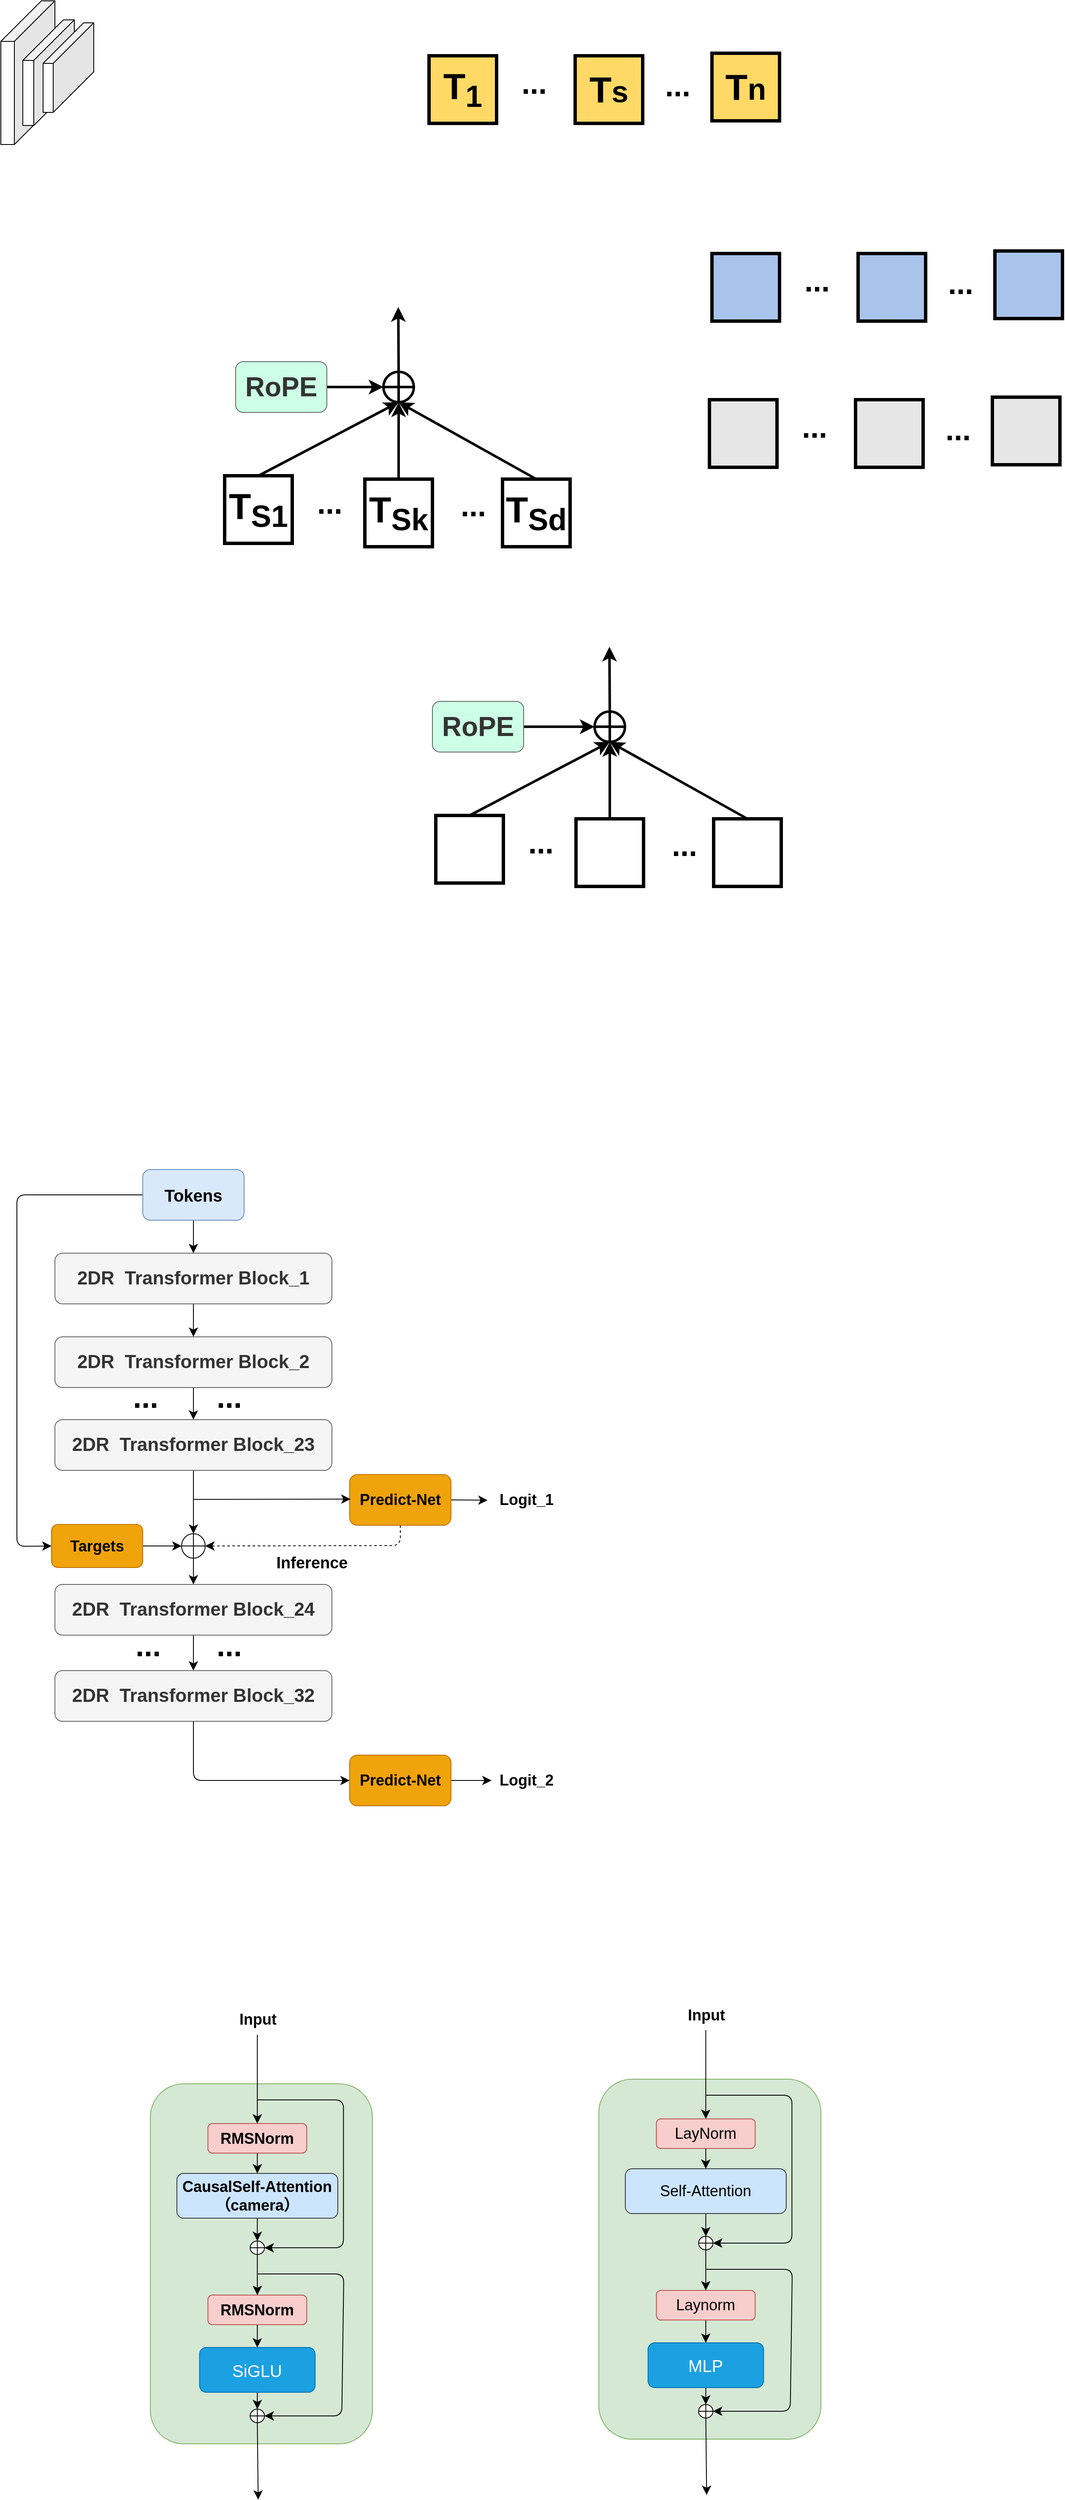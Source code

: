 <mxfile version="25.0.3">
  <diagram name="第 1 页" id="Ulf1pdnDMqi7SPAnJGAT">
    <mxGraphModel dx="2548" dy="2439" grid="0" gridSize="10" guides="1" tooltips="1" connect="1" arrows="1" fold="1" page="0" pageScale="1" pageWidth="827" pageHeight="1169" math="0" shadow="0">
      <root>
        <mxCell id="0" />
        <mxCell id="1" parent="0" />
        <mxCell id="sgSCA6xuzJVySZ0pajvX-1" value="" style="shape=cube;whiteSpace=wrap;html=1;boundedLbl=1;backgroundOutline=1;darkOpacity=0.05;darkOpacity2=0.1;size=48;rotation=0;flipH=1;" vertex="1" parent="1">
          <mxGeometry x="-528" y="-571" width="64" height="170" as="geometry" />
        </mxCell>
        <mxCell id="sgSCA6xuzJVySZ0pajvX-2" value="" style="shape=cube;whiteSpace=wrap;html=1;boundedLbl=1;backgroundOutline=1;darkOpacity=0.05;darkOpacity2=0.1;size=48;rotation=0;flipH=1;" vertex="1" parent="1">
          <mxGeometry x="-502" y="-548.5" width="61" height="125" as="geometry" />
        </mxCell>
        <mxCell id="sgSCA6xuzJVySZ0pajvX-3" value="" style="shape=cube;whiteSpace=wrap;html=1;boundedLbl=1;backgroundOutline=1;darkOpacity=0.05;darkOpacity2=0.1;size=48;rotation=0;flipH=1;" vertex="1" parent="1">
          <mxGeometry x="-478" y="-545" width="60" height="106" as="geometry" />
        </mxCell>
        <mxCell id="sgSCA6xuzJVySZ0pajvX-5" value="&lt;font style=&quot;font-size: 43px;&quot;&gt;&lt;b style=&quot;&quot;&gt;T&lt;sub&gt;1&lt;/sub&gt;&lt;/b&gt;&lt;/font&gt;" style="whiteSpace=wrap;html=1;aspect=fixed;fillColor=#FFD966;strokeColor=#000000;strokeWidth=4;" vertex="1" parent="1">
          <mxGeometry x="-21" y="-506" width="80" height="80" as="geometry" />
        </mxCell>
        <mxCell id="sgSCA6xuzJVySZ0pajvX-6" value="&lt;font style=&quot;&quot;&gt;&lt;b style=&quot;&quot;&gt;&lt;span style=&quot;font-size: 43px;&quot;&gt;T&lt;/span&gt;&lt;span style=&quot;font-size: 35.833px;&quot;&gt;s&lt;/span&gt;&lt;/b&gt;&lt;/font&gt;" style="whiteSpace=wrap;html=1;aspect=fixed;fillColor=#FFD966;strokeColor=#000000;strokeWidth=4;" vertex="1" parent="1">
          <mxGeometry x="152" y="-506" width="80" height="80" as="geometry" />
        </mxCell>
        <mxCell id="sgSCA6xuzJVySZ0pajvX-7" value="&lt;font style=&quot;&quot;&gt;&lt;b style=&quot;&quot;&gt;&lt;span style=&quot;font-size: 43px;&quot;&gt;T&lt;/span&gt;&lt;span style=&quot;font-size: 35.833px;&quot;&gt;n&lt;/span&gt;&lt;/b&gt;&lt;/font&gt;" style="whiteSpace=wrap;html=1;aspect=fixed;fillColor=#FFD966;strokeColor=#000000;strokeWidth=4;" vertex="1" parent="1">
          <mxGeometry x="314" y="-509" width="80" height="80" as="geometry" />
        </mxCell>
        <mxCell id="sgSCA6xuzJVySZ0pajvX-8" value="&lt;font style=&quot;font-size: 36px;&quot;&gt;&lt;b style=&quot;&quot;&gt;...&lt;/b&gt;&lt;/font&gt;" style="text;html=1;align=center;verticalAlign=middle;resizable=0;points=[];autosize=1;strokeColor=none;fillColor=none;fontSize=16;" vertex="1" parent="1">
          <mxGeometry x="79" y="-502" width="48" height="55" as="geometry" />
        </mxCell>
        <mxCell id="sgSCA6xuzJVySZ0pajvX-9" value="&lt;font style=&quot;font-size: 36px;&quot;&gt;&lt;b style=&quot;&quot;&gt;...&lt;/b&gt;&lt;/font&gt;" style="text;html=1;align=center;verticalAlign=middle;resizable=0;points=[];autosize=1;strokeColor=none;fillColor=none;fontSize=16;" vertex="1" parent="1">
          <mxGeometry x="249" y="-499" width="48" height="55" as="geometry" />
        </mxCell>
        <mxCell id="sgSCA6xuzJVySZ0pajvX-19" style="edgeStyle=none;curved=1;rounded=0;orthogonalLoop=1;jettySize=auto;html=1;exitX=0.5;exitY=0;exitDx=0;exitDy=0;entryX=0.5;entryY=1;entryDx=0;entryDy=0;fontSize=12;startSize=8;endSize=8;strokeWidth=3;" edge="1" parent="1" source="sgSCA6xuzJVySZ0pajvX-10" target="sgSCA6xuzJVySZ0pajvX-18">
          <mxGeometry relative="1" as="geometry" />
        </mxCell>
        <mxCell id="sgSCA6xuzJVySZ0pajvX-10" value="&lt;span style=&quot;font-size: 43px;&quot;&gt;&lt;b&gt;T&lt;sub&gt;S1&lt;/sub&gt;&lt;/b&gt;&lt;/span&gt;" style="whiteSpace=wrap;html=1;aspect=fixed;fillColor=none;strokeColor=#000000;strokeWidth=4;" vertex="1" parent="1">
          <mxGeometry x="-263" y="-9" width="80" height="80" as="geometry" />
        </mxCell>
        <mxCell id="sgSCA6xuzJVySZ0pajvX-13" value="&lt;font style=&quot;font-size: 36px;&quot;&gt;&lt;b style=&quot;&quot;&gt;...&lt;/b&gt;&lt;/font&gt;" style="text;html=1;align=center;verticalAlign=middle;resizable=0;points=[];autosize=1;strokeColor=none;fillColor=none;fontSize=16;" vertex="1" parent="1">
          <mxGeometry x="-163" y="-5" width="48" height="55" as="geometry" />
        </mxCell>
        <mxCell id="sgSCA6xuzJVySZ0pajvX-14" value="&lt;font style=&quot;font-size: 36px;&quot;&gt;&lt;b style=&quot;&quot;&gt;...&lt;/b&gt;&lt;/font&gt;" style="text;html=1;align=center;verticalAlign=middle;resizable=0;points=[];autosize=1;strokeColor=none;fillColor=none;fontSize=16;" vertex="1" parent="1">
          <mxGeometry x="7" y="-2" width="48" height="55" as="geometry" />
        </mxCell>
        <mxCell id="sgSCA6xuzJVySZ0pajvX-20" style="edgeStyle=none;curved=1;rounded=0;orthogonalLoop=1;jettySize=auto;html=1;exitX=0.5;exitY=0;exitDx=0;exitDy=0;entryX=0.5;entryY=1;entryDx=0;entryDy=0;fontSize=12;startSize=8;endSize=8;strokeWidth=3;" edge="1" parent="1" source="sgSCA6xuzJVySZ0pajvX-16" target="sgSCA6xuzJVySZ0pajvX-18">
          <mxGeometry relative="1" as="geometry" />
        </mxCell>
        <mxCell id="sgSCA6xuzJVySZ0pajvX-16" value="&lt;span style=&quot;font-size: 43px;&quot;&gt;&lt;b&gt;T&lt;sub&gt;Sk&lt;/sub&gt;&lt;/b&gt;&lt;/span&gt;" style="whiteSpace=wrap;html=1;aspect=fixed;fillColor=none;strokeColor=#000000;strokeWidth=4;" vertex="1" parent="1">
          <mxGeometry x="-97" y="-5" width="80" height="80" as="geometry" />
        </mxCell>
        <mxCell id="sgSCA6xuzJVySZ0pajvX-21" style="edgeStyle=none;curved=1;rounded=0;orthogonalLoop=1;jettySize=auto;html=1;exitX=0.5;exitY=0;exitDx=0;exitDy=0;entryX=0.5;entryY=1;entryDx=0;entryDy=0;fontSize=12;startSize=8;endSize=8;strokeWidth=3;" edge="1" parent="1" source="sgSCA6xuzJVySZ0pajvX-17" target="sgSCA6xuzJVySZ0pajvX-18">
          <mxGeometry relative="1" as="geometry" />
        </mxCell>
        <mxCell id="sgSCA6xuzJVySZ0pajvX-17" value="&lt;span style=&quot;font-size: 43px;&quot;&gt;&lt;b&gt;T&lt;sub&gt;Sd&lt;/sub&gt;&lt;/b&gt;&lt;/span&gt;" style="whiteSpace=wrap;html=1;aspect=fixed;fillColor=none;strokeColor=#000000;strokeWidth=4;" vertex="1" parent="1">
          <mxGeometry x="66" y="-5" width="80" height="80" as="geometry" />
        </mxCell>
        <mxCell id="sgSCA6xuzJVySZ0pajvX-22" style="edgeStyle=none;curved=1;rounded=0;orthogonalLoop=1;jettySize=auto;html=1;exitX=0.5;exitY=0;exitDx=0;exitDy=0;fontSize=12;startSize=8;endSize=8;strokeWidth=3;" edge="1" parent="1" source="sgSCA6xuzJVySZ0pajvX-18">
          <mxGeometry relative="1" as="geometry">
            <mxPoint x="-57.412" y="-208.669" as="targetPoint" />
          </mxGeometry>
        </mxCell>
        <mxCell id="sgSCA6xuzJVySZ0pajvX-18" value="" style="shape=orEllipse;perimeter=ellipsePerimeter;whiteSpace=wrap;html=1;backgroundOutline=1;strokeWidth=3;" vertex="1" parent="1">
          <mxGeometry x="-75" y="-132" width="36" height="36" as="geometry" />
        </mxCell>
        <mxCell id="sgSCA6xuzJVySZ0pajvX-23" value="" style="whiteSpace=wrap;html=1;aspect=fixed;fillColor=#A9C4EB;strokeColor=#000000;strokeWidth=4;" vertex="1" parent="1">
          <mxGeometry x="314" y="-272" width="80" height="80" as="geometry" />
        </mxCell>
        <mxCell id="sgSCA6xuzJVySZ0pajvX-24" value="" style="whiteSpace=wrap;html=1;aspect=fixed;fillColor=#A9C4EB;strokeColor=#000000;strokeWidth=4;" vertex="1" parent="1">
          <mxGeometry x="487" y="-272" width="80" height="80" as="geometry" />
        </mxCell>
        <mxCell id="sgSCA6xuzJVySZ0pajvX-25" value="" style="whiteSpace=wrap;html=1;aspect=fixed;fillColor=#A9C4EB;strokeColor=#000000;strokeWidth=4;" vertex="1" parent="1">
          <mxGeometry x="649" y="-275" width="80" height="80" as="geometry" />
        </mxCell>
        <mxCell id="sgSCA6xuzJVySZ0pajvX-26" value="&lt;font style=&quot;font-size: 36px;&quot;&gt;&lt;b style=&quot;&quot;&gt;...&lt;/b&gt;&lt;/font&gt;" style="text;html=1;align=center;verticalAlign=middle;resizable=0;points=[];autosize=1;strokeColor=none;fillColor=none;fontSize=16;" vertex="1" parent="1">
          <mxGeometry x="414" y="-268" width="48" height="55" as="geometry" />
        </mxCell>
        <mxCell id="sgSCA6xuzJVySZ0pajvX-27" value="&lt;font style=&quot;font-size: 36px;&quot;&gt;&lt;b style=&quot;&quot;&gt;...&lt;/b&gt;&lt;/font&gt;" style="text;html=1;align=center;verticalAlign=middle;resizable=0;points=[];autosize=1;strokeColor=none;fillColor=none;fontSize=16;" vertex="1" parent="1">
          <mxGeometry x="584" y="-265" width="48" height="55" as="geometry" />
        </mxCell>
        <mxCell id="sgSCA6xuzJVySZ0pajvX-28" value="" style="whiteSpace=wrap;html=1;aspect=fixed;fillColor=#E6E6E6;strokeColor=#000000;strokeWidth=4;" vertex="1" parent="1">
          <mxGeometry x="311" y="-99" width="80" height="80" as="geometry" />
        </mxCell>
        <mxCell id="sgSCA6xuzJVySZ0pajvX-29" value="" style="whiteSpace=wrap;html=1;aspect=fixed;fillColor=#E6E6E6;strokeColor=#000000;strokeWidth=4;" vertex="1" parent="1">
          <mxGeometry x="484" y="-99" width="80" height="80" as="geometry" />
        </mxCell>
        <mxCell id="sgSCA6xuzJVySZ0pajvX-30" value="" style="whiteSpace=wrap;html=1;aspect=fixed;fillColor=#E6E6E6;strokeColor=#000000;strokeWidth=4;" vertex="1" parent="1">
          <mxGeometry x="646" y="-102" width="80" height="80" as="geometry" />
        </mxCell>
        <mxCell id="sgSCA6xuzJVySZ0pajvX-31" value="&lt;font style=&quot;font-size: 36px;&quot;&gt;&lt;b style=&quot;&quot;&gt;...&lt;/b&gt;&lt;/font&gt;" style="text;html=1;align=center;verticalAlign=middle;resizable=0;points=[];autosize=1;strokeColor=none;fillColor=none;fontSize=16;" vertex="1" parent="1">
          <mxGeometry x="411" y="-95" width="48" height="55" as="geometry" />
        </mxCell>
        <mxCell id="sgSCA6xuzJVySZ0pajvX-32" value="&lt;font style=&quot;font-size: 36px;&quot;&gt;&lt;b style=&quot;&quot;&gt;...&lt;/b&gt;&lt;/font&gt;" style="text;html=1;align=center;verticalAlign=middle;resizable=0;points=[];autosize=1;strokeColor=none;fillColor=none;fontSize=16;" vertex="1" parent="1">
          <mxGeometry x="581" y="-92" width="48" height="55" as="geometry" />
        </mxCell>
        <mxCell id="sgSCA6xuzJVySZ0pajvX-33" style="edgeStyle=none;curved=1;rounded=0;orthogonalLoop=1;jettySize=auto;html=1;exitX=0.5;exitY=0;exitDx=0;exitDy=0;entryX=0.5;entryY=1;entryDx=0;entryDy=0;fontSize=12;startSize=8;endSize=8;strokeWidth=3;" edge="1" parent="1" source="sgSCA6xuzJVySZ0pajvX-34" target="sgSCA6xuzJVySZ0pajvX-42">
          <mxGeometry relative="1" as="geometry" />
        </mxCell>
        <mxCell id="sgSCA6xuzJVySZ0pajvX-34" value="" style="whiteSpace=wrap;html=1;aspect=fixed;fillColor=none;strokeColor=#000000;strokeWidth=4;" vertex="1" parent="1">
          <mxGeometry x="-13" y="393" width="80" height="80" as="geometry" />
        </mxCell>
        <mxCell id="sgSCA6xuzJVySZ0pajvX-35" value="&lt;font style=&quot;font-size: 36px;&quot;&gt;&lt;b style=&quot;&quot;&gt;...&lt;/b&gt;&lt;/font&gt;" style="text;html=1;align=center;verticalAlign=middle;resizable=0;points=[];autosize=1;strokeColor=none;fillColor=none;fontSize=16;" vertex="1" parent="1">
          <mxGeometry x="87" y="397" width="48" height="55" as="geometry" />
        </mxCell>
        <mxCell id="sgSCA6xuzJVySZ0pajvX-36" value="&lt;font style=&quot;font-size: 36px;&quot;&gt;&lt;b style=&quot;&quot;&gt;...&lt;/b&gt;&lt;/font&gt;" style="text;html=1;align=center;verticalAlign=middle;resizable=0;points=[];autosize=1;strokeColor=none;fillColor=none;fontSize=16;" vertex="1" parent="1">
          <mxGeometry x="257" y="400" width="48" height="55" as="geometry" />
        </mxCell>
        <mxCell id="sgSCA6xuzJVySZ0pajvX-37" style="edgeStyle=none;curved=1;rounded=0;orthogonalLoop=1;jettySize=auto;html=1;exitX=0.5;exitY=0;exitDx=0;exitDy=0;entryX=0.5;entryY=1;entryDx=0;entryDy=0;fontSize=12;startSize=8;endSize=8;strokeWidth=3;" edge="1" parent="1" source="sgSCA6xuzJVySZ0pajvX-38" target="sgSCA6xuzJVySZ0pajvX-42">
          <mxGeometry relative="1" as="geometry" />
        </mxCell>
        <mxCell id="sgSCA6xuzJVySZ0pajvX-38" value="" style="whiteSpace=wrap;html=1;aspect=fixed;fillColor=none;strokeColor=#000000;strokeWidth=4;" vertex="1" parent="1">
          <mxGeometry x="153" y="397" width="80" height="80" as="geometry" />
        </mxCell>
        <mxCell id="sgSCA6xuzJVySZ0pajvX-39" style="edgeStyle=none;curved=1;rounded=0;orthogonalLoop=1;jettySize=auto;html=1;exitX=0.5;exitY=0;exitDx=0;exitDy=0;entryX=0.5;entryY=1;entryDx=0;entryDy=0;fontSize=12;startSize=8;endSize=8;strokeWidth=3;" edge="1" parent="1" source="sgSCA6xuzJVySZ0pajvX-40" target="sgSCA6xuzJVySZ0pajvX-42">
          <mxGeometry relative="1" as="geometry" />
        </mxCell>
        <mxCell id="sgSCA6xuzJVySZ0pajvX-40" value="" style="whiteSpace=wrap;html=1;aspect=fixed;fillColor=none;strokeColor=#000000;strokeWidth=4;" vertex="1" parent="1">
          <mxGeometry x="316" y="397" width="80" height="80" as="geometry" />
        </mxCell>
        <mxCell id="sgSCA6xuzJVySZ0pajvX-41" style="edgeStyle=none;curved=1;rounded=0;orthogonalLoop=1;jettySize=auto;html=1;exitX=0.5;exitY=0;exitDx=0;exitDy=0;fontSize=12;startSize=8;endSize=8;strokeWidth=3;" edge="1" parent="1" source="sgSCA6xuzJVySZ0pajvX-42">
          <mxGeometry relative="1" as="geometry">
            <mxPoint x="192.588" y="193.331" as="targetPoint" />
          </mxGeometry>
        </mxCell>
        <mxCell id="sgSCA6xuzJVySZ0pajvX-42" value="" style="shape=orEllipse;perimeter=ellipsePerimeter;whiteSpace=wrap;html=1;backgroundOutline=1;strokeWidth=3;" vertex="1" parent="1">
          <mxGeometry x="175" y="270" width="36" height="36" as="geometry" />
        </mxCell>
        <mxCell id="sgSCA6xuzJVySZ0pajvX-45" style="edgeStyle=none;curved=1;rounded=0;orthogonalLoop=1;jettySize=auto;html=1;entryX=0;entryY=0.5;entryDx=0;entryDy=0;fontSize=12;startSize=8;endSize=8;strokeWidth=3;" edge="1" parent="1" source="sgSCA6xuzJVySZ0pajvX-44" target="sgSCA6xuzJVySZ0pajvX-18">
          <mxGeometry relative="1" as="geometry" />
        </mxCell>
        <mxCell id="sgSCA6xuzJVySZ0pajvX-44" value="&lt;b&gt;&lt;font style=&quot;font-size: 32px;&quot;&gt;RoPE&lt;/font&gt;&lt;/b&gt;" style="rounded=1;whiteSpace=wrap;html=1;fillColor=#CCFFE6;fontColor=#333333;strokeColor=#666666;" vertex="1" parent="1">
          <mxGeometry x="-250" y="-144" width="108" height="60" as="geometry" />
        </mxCell>
        <mxCell id="sgSCA6xuzJVySZ0pajvX-47" style="edgeStyle=none;curved=1;rounded=0;orthogonalLoop=1;jettySize=auto;html=1;entryX=0;entryY=0.5;entryDx=0;entryDy=0;fontSize=12;startSize=8;endSize=8;strokeWidth=3;" edge="1" parent="1" source="sgSCA6xuzJVySZ0pajvX-46" target="sgSCA6xuzJVySZ0pajvX-42">
          <mxGeometry relative="1" as="geometry" />
        </mxCell>
        <mxCell id="sgSCA6xuzJVySZ0pajvX-46" value="&lt;b&gt;&lt;font style=&quot;font-size: 32px;&quot;&gt;RoPE&lt;/font&gt;&lt;/b&gt;" style="rounded=1;whiteSpace=wrap;html=1;fillColor=#CCFFE6;fontColor=#333333;strokeColor=#666666;" vertex="1" parent="1">
          <mxGeometry x="-17" y="258" width="108" height="60" as="geometry" />
        </mxCell>
        <mxCell id="sgSCA6xuzJVySZ0pajvX-50" style="edgeStyle=none;curved=1;rounded=0;orthogonalLoop=1;jettySize=auto;html=1;exitX=0.5;exitY=1;exitDx=0;exitDy=0;entryX=0.5;entryY=0;entryDx=0;entryDy=0;fontSize=12;startSize=8;endSize=8;" edge="1" parent="1" source="sgSCA6xuzJVySZ0pajvX-48" target="sgSCA6xuzJVySZ0pajvX-49">
          <mxGeometry relative="1" as="geometry" />
        </mxCell>
        <mxCell id="sgSCA6xuzJVySZ0pajvX-48" value="&lt;font style=&quot;font-size: 22px;&quot;&gt;&lt;b&gt;2DR&amp;nbsp; Transformer Block_1&lt;/b&gt;&lt;/font&gt;" style="rounded=1;whiteSpace=wrap;html=1;fillColor=#f5f5f5;fontColor=#333333;strokeColor=#666666;" vertex="1" parent="1">
          <mxGeometry x="-464" y="911" width="328" height="60" as="geometry" />
        </mxCell>
        <mxCell id="sgSCA6xuzJVySZ0pajvX-60" style="edgeStyle=none;curved=1;rounded=0;orthogonalLoop=1;jettySize=auto;html=1;exitX=0.5;exitY=1;exitDx=0;exitDy=0;fontSize=12;startSize=8;endSize=8;entryX=0.5;entryY=0;entryDx=0;entryDy=0;" edge="1" parent="1" source="sgSCA6xuzJVySZ0pajvX-49" target="sgSCA6xuzJVySZ0pajvX-59">
          <mxGeometry relative="1" as="geometry">
            <mxPoint x="-299.765" y="1136.429" as="targetPoint" />
          </mxGeometry>
        </mxCell>
        <mxCell id="sgSCA6xuzJVySZ0pajvX-49" value="&lt;font style=&quot;font-size: 22px;&quot;&gt;&lt;b&gt;2DR&amp;nbsp; Transformer Block_2&lt;/b&gt;&lt;/font&gt;" style="rounded=1;whiteSpace=wrap;html=1;fillColor=#f5f5f5;fontColor=#333333;strokeColor=#666666;" vertex="1" parent="1">
          <mxGeometry x="-464" y="1010" width="328" height="60" as="geometry" />
        </mxCell>
        <mxCell id="sgSCA6xuzJVySZ0pajvX-58" style="edgeStyle=none;curved=1;rounded=0;orthogonalLoop=1;jettySize=auto;html=1;exitX=0.5;exitY=1;exitDx=0;exitDy=0;entryX=0.5;entryY=0;entryDx=0;entryDy=0;fontSize=12;startSize=8;endSize=8;" edge="1" parent="1" source="sgSCA6xuzJVySZ0pajvX-57" target="sgSCA6xuzJVySZ0pajvX-48">
          <mxGeometry relative="1" as="geometry" />
        </mxCell>
        <mxCell id="sgSCA6xuzJVySZ0pajvX-123" style="edgeStyle=none;curved=0;rounded=1;orthogonalLoop=1;jettySize=auto;html=1;exitX=0;exitY=0.5;exitDx=0;exitDy=0;entryX=0;entryY=0.5;entryDx=0;entryDy=0;fontSize=12;startSize=8;endSize=8;" edge="1" parent="1" source="sgSCA6xuzJVySZ0pajvX-57" target="sgSCA6xuzJVySZ0pajvX-80">
          <mxGeometry relative="1" as="geometry">
            <Array as="points">
              <mxPoint x="-509" y="842" />
              <mxPoint x="-509" y="1258" />
            </Array>
          </mxGeometry>
        </mxCell>
        <mxCell id="sgSCA6xuzJVySZ0pajvX-57" value="&lt;b&gt;&lt;font style=&quot;font-size: 20px;&quot;&gt;Tokens&lt;/font&gt;&lt;/b&gt;" style="rounded=1;whiteSpace=wrap;html=1;fillColor=#dae8fc;strokeColor=#6c8ebf;" vertex="1" parent="1">
          <mxGeometry x="-360" y="812" width="120" height="60" as="geometry" />
        </mxCell>
        <mxCell id="sgSCA6xuzJVySZ0pajvX-63" style="edgeStyle=none;curved=1;rounded=0;orthogonalLoop=1;jettySize=auto;html=1;exitX=0.5;exitY=1;exitDx=0;exitDy=0;fontSize=12;startSize=8;endSize=8;entryX=0.5;entryY=0;entryDx=0;entryDy=0;" edge="1" parent="1" source="sgSCA6xuzJVySZ0pajvX-59" target="sgSCA6xuzJVySZ0pajvX-68">
          <mxGeometry relative="1" as="geometry">
            <mxPoint x="-300" y="1259" as="targetPoint" />
          </mxGeometry>
        </mxCell>
        <mxCell id="sgSCA6xuzJVySZ0pajvX-59" value="&lt;font style=&quot;font-size: 22px;&quot;&gt;&lt;b&gt;2DR&amp;nbsp; Transformer Block_23&lt;/b&gt;&lt;/font&gt;" style="rounded=1;whiteSpace=wrap;html=1;fillColor=#f5f5f5;fontColor=#333333;strokeColor=#666666;" vertex="1" parent="1">
          <mxGeometry x="-464" y="1108" width="328" height="60" as="geometry" />
        </mxCell>
        <mxCell id="sgSCA6xuzJVySZ0pajvX-61" value="&lt;font style=&quot;font-size: 36px;&quot;&gt;&lt;b style=&quot;&quot;&gt;...&lt;/b&gt;&lt;/font&gt;" style="text;html=1;align=center;verticalAlign=middle;resizable=0;points=[];autosize=1;strokeColor=none;fillColor=none;fontSize=16;" vertex="1" parent="1">
          <mxGeometry x="-381" y="1053" width="48" height="55" as="geometry" />
        </mxCell>
        <mxCell id="sgSCA6xuzJVySZ0pajvX-62" value="&lt;font style=&quot;font-size: 36px;&quot;&gt;&lt;b style=&quot;&quot;&gt;...&lt;/b&gt;&lt;/font&gt;" style="text;html=1;align=center;verticalAlign=middle;resizable=0;points=[];autosize=1;strokeColor=none;fillColor=none;fontSize=16;" vertex="1" parent="1">
          <mxGeometry x="-282" y="1053" width="48" height="55" as="geometry" />
        </mxCell>
        <mxCell id="sgSCA6xuzJVySZ0pajvX-69" style="edgeStyle=none;curved=1;rounded=0;orthogonalLoop=1;jettySize=auto;html=1;exitX=1;exitY=0.5;exitDx=0;exitDy=0;fontSize=12;startSize=8;endSize=8;" edge="1" parent="1" source="sgSCA6xuzJVySZ0pajvX-64">
          <mxGeometry relative="1" as="geometry">
            <mxPoint x="48.344" y="1203.353" as="targetPoint" />
          </mxGeometry>
        </mxCell>
        <mxCell id="sgSCA6xuzJVySZ0pajvX-70" style="edgeStyle=none;curved=0;rounded=1;orthogonalLoop=1;jettySize=auto;html=1;exitX=0.5;exitY=1;exitDx=0;exitDy=0;entryX=1;entryY=0.5;entryDx=0;entryDy=0;fontSize=12;startSize=8;endSize=8;dashed=1;" edge="1" parent="1" source="sgSCA6xuzJVySZ0pajvX-64" target="sgSCA6xuzJVySZ0pajvX-68">
          <mxGeometry relative="1" as="geometry">
            <Array as="points">
              <mxPoint x="-55" y="1257" />
            </Array>
          </mxGeometry>
        </mxCell>
        <mxCell id="sgSCA6xuzJVySZ0pajvX-64" value="&lt;b&gt;&lt;font style=&quot;font-size: 18px;&quot;&gt;Predict-Net&lt;/font&gt;&lt;/b&gt;" style="rounded=1;whiteSpace=wrap;html=1;fillColor=#f0a30a;fontColor=#000000;strokeColor=#BD7000;" vertex="1" parent="1">
          <mxGeometry x="-115" y="1173" width="120" height="60" as="geometry" />
        </mxCell>
        <mxCell id="sgSCA6xuzJVySZ0pajvX-67" value="" style="endArrow=classic;html=1;rounded=0;fontSize=12;startSize=8;endSize=8;curved=1;" edge="1" parent="1">
          <mxGeometry width="50" height="50" relative="1" as="geometry">
            <mxPoint x="-300" y="1202.41" as="sourcePoint" />
            <mxPoint x="-114" y="1202" as="targetPoint" />
          </mxGeometry>
        </mxCell>
        <mxCell id="sgSCA6xuzJVySZ0pajvX-73" style="edgeStyle=none;curved=1;rounded=0;orthogonalLoop=1;jettySize=auto;html=1;exitX=0.5;exitY=1;exitDx=0;exitDy=0;entryX=0.5;entryY=0;entryDx=0;entryDy=0;fontSize=12;startSize=8;endSize=8;" edge="1" parent="1" source="sgSCA6xuzJVySZ0pajvX-68" target="sgSCA6xuzJVySZ0pajvX-72">
          <mxGeometry relative="1" as="geometry" />
        </mxCell>
        <mxCell id="sgSCA6xuzJVySZ0pajvX-68" value="" style="shape=orEllipse;perimeter=ellipsePerimeter;whiteSpace=wrap;html=1;backgroundOutline=1;" vertex="1" parent="1">
          <mxGeometry x="-314" y="1243" width="28" height="29" as="geometry" />
        </mxCell>
        <mxCell id="sgSCA6xuzJVySZ0pajvX-71" value="&lt;b&gt;&lt;font style=&quot;font-size: 18px;&quot;&gt;Logit_1&lt;/font&gt;&lt;/b&gt;" style="text;html=1;align=center;verticalAlign=middle;resizable=0;points=[];autosize=1;strokeColor=none;fillColor=none;fontSize=16;" vertex="1" parent="1">
          <mxGeometry x="53" y="1186" width="82" height="34" as="geometry" />
        </mxCell>
        <mxCell id="sgSCA6xuzJVySZ0pajvX-75" style="edgeStyle=none;curved=1;rounded=0;orthogonalLoop=1;jettySize=auto;html=1;exitX=0.5;exitY=1;exitDx=0;exitDy=0;entryX=0.5;entryY=0;entryDx=0;entryDy=0;fontSize=12;startSize=8;endSize=8;" edge="1" parent="1" source="sgSCA6xuzJVySZ0pajvX-72" target="sgSCA6xuzJVySZ0pajvX-74">
          <mxGeometry relative="1" as="geometry" />
        </mxCell>
        <mxCell id="sgSCA6xuzJVySZ0pajvX-72" value="&lt;font style=&quot;font-size: 22px;&quot;&gt;&lt;b&gt;2DR&amp;nbsp; Transformer Block_24&lt;/b&gt;&lt;/font&gt;" style="rounded=1;whiteSpace=wrap;html=1;fillColor=#f5f5f5;fontColor=#333333;strokeColor=#666666;" vertex="1" parent="1">
          <mxGeometry x="-464" y="1303" width="328" height="60" as="geometry" />
        </mxCell>
        <mxCell id="sgSCA6xuzJVySZ0pajvX-83" style="edgeStyle=none;curved=0;rounded=1;orthogonalLoop=1;jettySize=auto;html=1;exitX=0.5;exitY=1;exitDx=0;exitDy=0;entryX=0;entryY=0.5;entryDx=0;entryDy=0;fontSize=12;startSize=8;endSize=8;" edge="1" parent="1" source="sgSCA6xuzJVySZ0pajvX-74" target="sgSCA6xuzJVySZ0pajvX-82">
          <mxGeometry relative="1" as="geometry">
            <Array as="points">
              <mxPoint x="-300" y="1535" />
            </Array>
          </mxGeometry>
        </mxCell>
        <mxCell id="sgSCA6xuzJVySZ0pajvX-74" value="&lt;font style=&quot;font-size: 22px;&quot;&gt;&lt;b&gt;2DR&amp;nbsp; Transformer Block_32&lt;/b&gt;&lt;/font&gt;" style="rounded=1;whiteSpace=wrap;html=1;fillColor=#f5f5f5;fontColor=#333333;strokeColor=#666666;" vertex="1" parent="1">
          <mxGeometry x="-464" y="1405" width="328" height="60" as="geometry" />
        </mxCell>
        <mxCell id="sgSCA6xuzJVySZ0pajvX-76" value="&lt;font style=&quot;font-size: 36px;&quot;&gt;&lt;b style=&quot;&quot;&gt;...&lt;/b&gt;&lt;/font&gt;" style="text;html=1;align=center;verticalAlign=middle;resizable=0;points=[];autosize=1;strokeColor=none;fillColor=none;fontSize=16;" vertex="1" parent="1">
          <mxGeometry x="-378" y="1347" width="48" height="55" as="geometry" />
        </mxCell>
        <mxCell id="sgSCA6xuzJVySZ0pajvX-77" value="&lt;font style=&quot;font-size: 36px;&quot;&gt;&lt;b style=&quot;&quot;&gt;...&lt;/b&gt;&lt;/font&gt;" style="text;html=1;align=center;verticalAlign=middle;resizable=0;points=[];autosize=1;strokeColor=none;fillColor=none;fontSize=16;" vertex="1" parent="1">
          <mxGeometry x="-282" y="1347" width="48" height="55" as="geometry" />
        </mxCell>
        <mxCell id="sgSCA6xuzJVySZ0pajvX-78" value="&lt;b&gt;&lt;font style=&quot;font-size: 19px;&quot;&gt;Inference&lt;/font&gt;&lt;/b&gt;" style="text;html=1;align=center;verticalAlign=middle;resizable=0;points=[];autosize=1;strokeColor=none;fillColor=none;fontSize=16;" vertex="1" parent="1">
          <mxGeometry x="-211" y="1260" width="102" height="35" as="geometry" />
        </mxCell>
        <mxCell id="sgSCA6xuzJVySZ0pajvX-81" style="edgeStyle=none;curved=1;rounded=0;orthogonalLoop=1;jettySize=auto;html=1;exitX=1;exitY=0.5;exitDx=0;exitDy=0;entryX=0;entryY=0.5;entryDx=0;entryDy=0;fontSize=12;startSize=8;endSize=8;" edge="1" parent="1" source="sgSCA6xuzJVySZ0pajvX-80" target="sgSCA6xuzJVySZ0pajvX-68">
          <mxGeometry relative="1" as="geometry" />
        </mxCell>
        <mxCell id="sgSCA6xuzJVySZ0pajvX-80" value="&lt;span style=&quot;font-size: 18px;&quot;&gt;&lt;b&gt;Targets&lt;/b&gt;&lt;/span&gt;" style="rounded=1;whiteSpace=wrap;html=1;fillColor=#f0a30a;fontColor=#000000;strokeColor=#BD7000;" vertex="1" parent="1">
          <mxGeometry x="-468" y="1232" width="108" height="51" as="geometry" />
        </mxCell>
        <mxCell id="sgSCA6xuzJVySZ0pajvX-85" style="edgeStyle=none;curved=1;rounded=0;orthogonalLoop=1;jettySize=auto;html=1;exitX=1;exitY=0.5;exitDx=0;exitDy=0;fontSize=12;startSize=8;endSize=8;" edge="1" parent="1" source="sgSCA6xuzJVySZ0pajvX-82" target="sgSCA6xuzJVySZ0pajvX-84">
          <mxGeometry relative="1" as="geometry" />
        </mxCell>
        <mxCell id="sgSCA6xuzJVySZ0pajvX-82" value="&lt;b&gt;&lt;font style=&quot;font-size: 18px;&quot;&gt;Predict-Net&lt;/font&gt;&lt;/b&gt;" style="rounded=1;whiteSpace=wrap;html=1;fillColor=#f0a30a;fontColor=#000000;strokeColor=#BD7000;" vertex="1" parent="1">
          <mxGeometry x="-115" y="1505" width="120" height="60" as="geometry" />
        </mxCell>
        <mxCell id="sgSCA6xuzJVySZ0pajvX-84" value="&lt;b&gt;&lt;font style=&quot;font-size: 18px;&quot;&gt;Logit_2&lt;/font&gt;&lt;/b&gt;" style="text;html=1;align=center;verticalAlign=middle;resizable=0;points=[];autosize=1;strokeColor=none;fillColor=none;fontSize=16;" vertex="1" parent="1">
          <mxGeometry x="53" y="1518" width="82" height="34" as="geometry" />
        </mxCell>
        <mxCell id="sgSCA6xuzJVySZ0pajvX-86" value="" style="rounded=1;whiteSpace=wrap;html=1;fillColor=#d5e8d4;strokeColor=#82b366;" vertex="1" parent="1">
          <mxGeometry x="-351" y="1894" width="263" height="426" as="geometry" />
        </mxCell>
        <mxCell id="sgSCA6xuzJVySZ0pajvX-87" style="edgeStyle=none;curved=1;rounded=0;orthogonalLoop=1;jettySize=auto;html=1;exitX=0.5;exitY=1;exitDx=0;exitDy=0;fontSize=12;startSize=8;endSize=8;entryX=0.5;entryY=0;entryDx=0;entryDy=0;" edge="1" parent="1" target="sgSCA6xuzJVySZ0pajvX-90">
          <mxGeometry relative="1" as="geometry">
            <mxPoint x="-224.363" y="1894.974" as="targetPoint" />
            <mxPoint x="-224.3" y="1836.0" as="sourcePoint" />
          </mxGeometry>
        </mxCell>
        <mxCell id="sgSCA6xuzJVySZ0pajvX-89" style="edgeStyle=none;curved=1;rounded=0;orthogonalLoop=1;jettySize=auto;html=1;exitX=0.5;exitY=1;exitDx=0;exitDy=0;entryX=0.5;entryY=0;entryDx=0;entryDy=0;fontSize=12;startSize=8;endSize=8;" edge="1" parent="1" source="sgSCA6xuzJVySZ0pajvX-90" target="sgSCA6xuzJVySZ0pajvX-92">
          <mxGeometry relative="1" as="geometry" />
        </mxCell>
        <mxCell id="sgSCA6xuzJVySZ0pajvX-90" value="&lt;span style=&quot;font-size: 18px;&quot;&gt;&lt;b&gt;RMSNorm&lt;/b&gt;&lt;/span&gt;" style="rounded=1;whiteSpace=wrap;html=1;fillColor=#f8cecc;strokeColor=#b85450;" vertex="1" parent="1">
          <mxGeometry x="-282.81" y="1941" width="117" height="35" as="geometry" />
        </mxCell>
        <mxCell id="sgSCA6xuzJVySZ0pajvX-91" style="edgeStyle=none;curved=1;rounded=0;orthogonalLoop=1;jettySize=auto;html=1;exitX=0.5;exitY=1;exitDx=0;exitDy=0;entryX=0.5;entryY=0;entryDx=0;entryDy=0;fontSize=12;startSize=8;endSize=8;" edge="1" parent="1" source="sgSCA6xuzJVySZ0pajvX-92" target="sgSCA6xuzJVySZ0pajvX-96">
          <mxGeometry relative="1" as="geometry" />
        </mxCell>
        <mxCell id="sgSCA6xuzJVySZ0pajvX-92" value="&lt;b style=&quot;font-size: 18px;&quot;&gt;CausalSelf-Attention（&lt;/b&gt;&lt;span style=&quot;font-size: 18px;&quot;&gt;&lt;b&gt;camera&lt;/b&gt;&lt;/span&gt;&lt;b style=&quot;font-size: 18px;&quot;&gt;）&lt;/b&gt;" style="rounded=1;whiteSpace=wrap;html=1;fillColor=#cce5ff;strokeColor=#36393d;" vertex="1" parent="1">
          <mxGeometry x="-319.56" y="2000" width="190.5" height="53" as="geometry" />
        </mxCell>
        <mxCell id="sgSCA6xuzJVySZ0pajvX-93" style="edgeStyle=none;curved=1;rounded=0;orthogonalLoop=1;jettySize=auto;html=1;exitX=0.5;exitY=1;exitDx=0;exitDy=0;entryX=0.5;entryY=0;entryDx=0;entryDy=0;fontSize=12;startSize=8;endSize=8;" edge="1" parent="1" source="sgSCA6xuzJVySZ0pajvX-94" target="sgSCA6xuzJVySZ0pajvX-98">
          <mxGeometry relative="1" as="geometry" />
        </mxCell>
        <mxCell id="sgSCA6xuzJVySZ0pajvX-94" value="&lt;b style=&quot;font-size: 18px;&quot;&gt;RMSNorm&lt;/b&gt;" style="rounded=1;whiteSpace=wrap;html=1;fillColor=#f8cecc;strokeColor=#b85450;" vertex="1" parent="1">
          <mxGeometry x="-282.8" y="2144" width="117" height="35" as="geometry" />
        </mxCell>
        <mxCell id="sgSCA6xuzJVySZ0pajvX-95" style="edgeStyle=none;curved=1;rounded=0;orthogonalLoop=1;jettySize=auto;html=1;exitX=0.5;exitY=1;exitDx=0;exitDy=0;entryX=0.5;entryY=0;entryDx=0;entryDy=0;fontSize=12;startSize=8;endSize=8;" edge="1" parent="1" source="sgSCA6xuzJVySZ0pajvX-96" target="sgSCA6xuzJVySZ0pajvX-94">
          <mxGeometry relative="1" as="geometry" />
        </mxCell>
        <mxCell id="sgSCA6xuzJVySZ0pajvX-96" value="" style="shape=orEllipse;perimeter=ellipsePerimeter;whiteSpace=wrap;html=1;backgroundOutline=1;rounded=0;" vertex="1" parent="1">
          <mxGeometry x="-232.81" y="2080" width="17" height="16" as="geometry" />
        </mxCell>
        <mxCell id="sgSCA6xuzJVySZ0pajvX-97" style="edgeStyle=none;curved=1;rounded=0;orthogonalLoop=1;jettySize=auto;html=1;exitX=0.5;exitY=1;exitDx=0;exitDy=0;entryX=0.5;entryY=0;entryDx=0;entryDy=0;fontSize=12;startSize=8;endSize=8;" edge="1" parent="1" source="sgSCA6xuzJVySZ0pajvX-98" target="sgSCA6xuzJVySZ0pajvX-102">
          <mxGeometry relative="1" as="geometry" />
        </mxCell>
        <mxCell id="sgSCA6xuzJVySZ0pajvX-98" value="&lt;font style=&quot;font-size: 20px;&quot;&gt;SiGLU&lt;/font&gt;" style="rounded=1;whiteSpace=wrap;html=1;fillColor=#1ba1e2;fontColor=#ffffff;strokeColor=#006EAF;" vertex="1" parent="1">
          <mxGeometry x="-292.68" y="2206" width="136.75" height="53" as="geometry" />
        </mxCell>
        <mxCell id="sgSCA6xuzJVySZ0pajvX-99" value="" style="endArrow=classic;html=1;rounded=1;fontSize=12;startSize=8;endSize=8;curved=0;entryX=1;entryY=0.5;entryDx=0;entryDy=0;" edge="1" parent="1" target="sgSCA6xuzJVySZ0pajvX-96">
          <mxGeometry width="50" height="50" relative="1" as="geometry">
            <mxPoint x="-224.06" y="1913" as="sourcePoint" />
            <mxPoint x="-129.06" y="1995" as="targetPoint" />
            <Array as="points">
              <mxPoint x="-122.31" y="1913" />
              <mxPoint x="-122.31" y="2088" />
            </Array>
          </mxGeometry>
        </mxCell>
        <mxCell id="sgSCA6xuzJVySZ0pajvX-100" value="" style="endArrow=classic;html=1;rounded=1;fontSize=12;startSize=8;endSize=8;curved=0;entryX=1;entryY=0.5;entryDx=0;entryDy=0;" edge="1" parent="1" target="sgSCA6xuzJVySZ0pajvX-102">
          <mxGeometry width="50" height="50" relative="1" as="geometry">
            <mxPoint x="-223.68" y="2119" as="sourcePoint" />
            <mxPoint x="-107.31" y="2370" as="targetPoint" />
            <Array as="points">
              <mxPoint x="-121.93" y="2119" />
              <mxPoint x="-124.31" y="2287" />
            </Array>
          </mxGeometry>
        </mxCell>
        <mxCell id="sgSCA6xuzJVySZ0pajvX-101" style="edgeStyle=none;curved=1;rounded=0;orthogonalLoop=1;jettySize=auto;html=1;exitX=0.5;exitY=1;exitDx=0;exitDy=0;fontSize=12;startSize=8;endSize=8;entryX=0.5;entryY=0;entryDx=0;entryDy=0;" edge="1" parent="1" source="sgSCA6xuzJVySZ0pajvX-102">
          <mxGeometry relative="1" as="geometry">
            <mxPoint x="-223.31" y="2386" as="targetPoint" />
          </mxGeometry>
        </mxCell>
        <mxCell id="sgSCA6xuzJVySZ0pajvX-102" value="" style="shape=orEllipse;perimeter=ellipsePerimeter;whiteSpace=wrap;html=1;backgroundOutline=1;rounded=0;" vertex="1" parent="1">
          <mxGeometry x="-232.8" y="2279" width="17" height="16" as="geometry" />
        </mxCell>
        <mxCell id="sgSCA6xuzJVySZ0pajvX-104" value="&lt;b&gt;&lt;font style=&quot;font-size: 18px;&quot;&gt;Input&lt;/font&gt;&lt;/b&gt;" style="text;html=1;align=center;verticalAlign=middle;resizable=0;points=[];autosize=1;strokeColor=none;fillColor=none;fontSize=16;" vertex="1" parent="1">
          <mxGeometry x="-255.31" y="1801" width="62" height="34" as="geometry" />
        </mxCell>
        <mxCell id="sgSCA6xuzJVySZ0pajvX-105" value="" style="rounded=1;whiteSpace=wrap;html=1;fillColor=#d5e8d4;strokeColor=#82b366;" vertex="1" parent="1">
          <mxGeometry x="180" y="1888.5" width="263" height="426" as="geometry" />
        </mxCell>
        <mxCell id="sgSCA6xuzJVySZ0pajvX-106" style="edgeStyle=none;curved=1;rounded=0;orthogonalLoop=1;jettySize=auto;html=1;exitX=0.5;exitY=1;exitDx=0;exitDy=0;fontSize=12;startSize=8;endSize=8;entryX=0.5;entryY=0;entryDx=0;entryDy=0;" edge="1" parent="1" target="sgSCA6xuzJVySZ0pajvX-108">
          <mxGeometry relative="1" as="geometry">
            <mxPoint x="306.637" y="1889.474" as="targetPoint" />
            <mxPoint x="306.7" y="1830.5" as="sourcePoint" />
          </mxGeometry>
        </mxCell>
        <mxCell id="sgSCA6xuzJVySZ0pajvX-107" style="edgeStyle=none;curved=1;rounded=0;orthogonalLoop=1;jettySize=auto;html=1;exitX=0.5;exitY=1;exitDx=0;exitDy=0;entryX=0.5;entryY=0;entryDx=0;entryDy=0;fontSize=12;startSize=8;endSize=8;" edge="1" parent="1" source="sgSCA6xuzJVySZ0pajvX-108" target="sgSCA6xuzJVySZ0pajvX-110">
          <mxGeometry relative="1" as="geometry" />
        </mxCell>
        <mxCell id="sgSCA6xuzJVySZ0pajvX-108" value="&lt;span style=&quot;font-size: 18px;&quot;&gt;LayNorm&lt;/span&gt;" style="rounded=1;whiteSpace=wrap;html=1;fillColor=#f8cecc;strokeColor=#b85450;" vertex="1" parent="1">
          <mxGeometry x="248.19" y="1935.5" width="117" height="35" as="geometry" />
        </mxCell>
        <mxCell id="sgSCA6xuzJVySZ0pajvX-109" style="edgeStyle=none;curved=1;rounded=0;orthogonalLoop=1;jettySize=auto;html=1;exitX=0.5;exitY=1;exitDx=0;exitDy=0;entryX=0.5;entryY=0;entryDx=0;entryDy=0;fontSize=12;startSize=8;endSize=8;" edge="1" parent="1" source="sgSCA6xuzJVySZ0pajvX-110" target="sgSCA6xuzJVySZ0pajvX-114">
          <mxGeometry relative="1" as="geometry" />
        </mxCell>
        <mxCell id="sgSCA6xuzJVySZ0pajvX-110" value="&lt;span style=&quot;font-size: 18px;&quot;&gt;Self-Attention&lt;/span&gt;" style="rounded=1;whiteSpace=wrap;html=1;fillColor=#cce5ff;strokeColor=#36393d;" vertex="1" parent="1">
          <mxGeometry x="211.44" y="1994.5" width="190.5" height="53" as="geometry" />
        </mxCell>
        <mxCell id="sgSCA6xuzJVySZ0pajvX-111" style="edgeStyle=none;curved=1;rounded=0;orthogonalLoop=1;jettySize=auto;html=1;exitX=0.5;exitY=1;exitDx=0;exitDy=0;entryX=0.5;entryY=0;entryDx=0;entryDy=0;fontSize=12;startSize=8;endSize=8;" edge="1" parent="1" source="sgSCA6xuzJVySZ0pajvX-112" target="sgSCA6xuzJVySZ0pajvX-116">
          <mxGeometry relative="1" as="geometry" />
        </mxCell>
        <mxCell id="sgSCA6xuzJVySZ0pajvX-112" value="&lt;span style=&quot;font-size: 18px;&quot;&gt;Laynorm&lt;/span&gt;" style="rounded=1;whiteSpace=wrap;html=1;fillColor=#f8cecc;strokeColor=#b85450;" vertex="1" parent="1">
          <mxGeometry x="248.2" y="2138.5" width="117" height="35" as="geometry" />
        </mxCell>
        <mxCell id="sgSCA6xuzJVySZ0pajvX-113" style="edgeStyle=none;curved=1;rounded=0;orthogonalLoop=1;jettySize=auto;html=1;exitX=0.5;exitY=1;exitDx=0;exitDy=0;entryX=0.5;entryY=0;entryDx=0;entryDy=0;fontSize=12;startSize=8;endSize=8;" edge="1" parent="1" source="sgSCA6xuzJVySZ0pajvX-114" target="sgSCA6xuzJVySZ0pajvX-112">
          <mxGeometry relative="1" as="geometry" />
        </mxCell>
        <mxCell id="sgSCA6xuzJVySZ0pajvX-114" value="" style="shape=orEllipse;perimeter=ellipsePerimeter;whiteSpace=wrap;html=1;backgroundOutline=1;rounded=0;" vertex="1" parent="1">
          <mxGeometry x="298.19" y="2074.5" width="17" height="16" as="geometry" />
        </mxCell>
        <mxCell id="sgSCA6xuzJVySZ0pajvX-115" style="edgeStyle=none;curved=1;rounded=0;orthogonalLoop=1;jettySize=auto;html=1;exitX=0.5;exitY=1;exitDx=0;exitDy=0;entryX=0.5;entryY=0;entryDx=0;entryDy=0;fontSize=12;startSize=8;endSize=8;" edge="1" parent="1" source="sgSCA6xuzJVySZ0pajvX-116" target="sgSCA6xuzJVySZ0pajvX-120">
          <mxGeometry relative="1" as="geometry" />
        </mxCell>
        <mxCell id="sgSCA6xuzJVySZ0pajvX-116" value="&lt;span style=&quot;font-size: 20px;&quot;&gt;MLP&lt;/span&gt;" style="rounded=1;whiteSpace=wrap;html=1;fillColor=#1ba1e2;fontColor=#ffffff;strokeColor=#006EAF;" vertex="1" parent="1">
          <mxGeometry x="238.32" y="2200.5" width="136.75" height="53" as="geometry" />
        </mxCell>
        <mxCell id="sgSCA6xuzJVySZ0pajvX-117" value="" style="endArrow=classic;html=1;rounded=1;fontSize=12;startSize=8;endSize=8;curved=0;entryX=1;entryY=0.5;entryDx=0;entryDy=0;" edge="1" parent="1" target="sgSCA6xuzJVySZ0pajvX-114">
          <mxGeometry width="50" height="50" relative="1" as="geometry">
            <mxPoint x="306.94" y="1907.5" as="sourcePoint" />
            <mxPoint x="401.94" y="1989.5" as="targetPoint" />
            <Array as="points">
              <mxPoint x="408.69" y="1907.5" />
              <mxPoint x="408.69" y="2082.5" />
            </Array>
          </mxGeometry>
        </mxCell>
        <mxCell id="sgSCA6xuzJVySZ0pajvX-118" value="" style="endArrow=classic;html=1;rounded=1;fontSize=12;startSize=8;endSize=8;curved=0;entryX=1;entryY=0.5;entryDx=0;entryDy=0;" edge="1" parent="1" target="sgSCA6xuzJVySZ0pajvX-120">
          <mxGeometry width="50" height="50" relative="1" as="geometry">
            <mxPoint x="307.32" y="2113.5" as="sourcePoint" />
            <mxPoint x="423.69" y="2364.5" as="targetPoint" />
            <Array as="points">
              <mxPoint x="409.07" y="2113.5" />
              <mxPoint x="406.69" y="2281.5" />
            </Array>
          </mxGeometry>
        </mxCell>
        <mxCell id="sgSCA6xuzJVySZ0pajvX-119" style="edgeStyle=none;curved=1;rounded=0;orthogonalLoop=1;jettySize=auto;html=1;exitX=0.5;exitY=1;exitDx=0;exitDy=0;fontSize=12;startSize=8;endSize=8;entryX=0.5;entryY=0;entryDx=0;entryDy=0;" edge="1" parent="1" source="sgSCA6xuzJVySZ0pajvX-120">
          <mxGeometry relative="1" as="geometry">
            <mxPoint x="307.69" y="2380.5" as="targetPoint" />
          </mxGeometry>
        </mxCell>
        <mxCell id="sgSCA6xuzJVySZ0pajvX-120" value="" style="shape=orEllipse;perimeter=ellipsePerimeter;whiteSpace=wrap;html=1;backgroundOutline=1;rounded=0;" vertex="1" parent="1">
          <mxGeometry x="298.2" y="2273.5" width="17" height="16" as="geometry" />
        </mxCell>
        <mxCell id="sgSCA6xuzJVySZ0pajvX-121" value="&lt;b&gt;&lt;font style=&quot;font-size: 18px;&quot;&gt;Input&lt;/font&gt;&lt;/b&gt;" style="text;html=1;align=center;verticalAlign=middle;resizable=0;points=[];autosize=1;strokeColor=none;fillColor=none;fontSize=16;" vertex="1" parent="1">
          <mxGeometry x="275.69" y="1795.5" width="62" height="34" as="geometry" />
        </mxCell>
      </root>
    </mxGraphModel>
  </diagram>
</mxfile>
